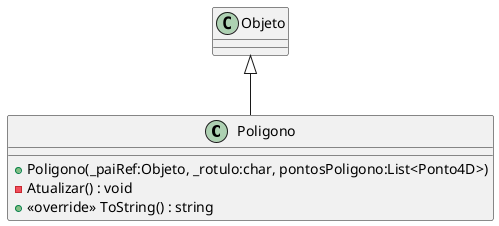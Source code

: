 @startuml Poligono
class Poligono {
    + Poligono(_paiRef:Objeto, _rotulo:char, pontosPoligono:List<Ponto4D>)
    - Atualizar() : void
    + <<override>> ToString() : string
}
Objeto <|-- Poligono
@enduml
